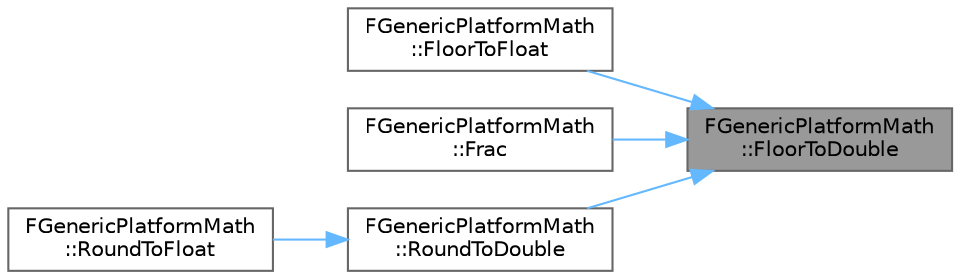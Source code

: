 digraph "FGenericPlatformMath::FloorToDouble"
{
 // INTERACTIVE_SVG=YES
 // LATEX_PDF_SIZE
  bgcolor="transparent";
  edge [fontname=Helvetica,fontsize=10,labelfontname=Helvetica,labelfontsize=10];
  node [fontname=Helvetica,fontsize=10,shape=box,height=0.2,width=0.4];
  rankdir="RL";
  Node1 [id="Node000001",label="FGenericPlatformMath\l::FloorToDouble",height=0.2,width=0.4,color="gray40", fillcolor="grey60", style="filled", fontcolor="black",tooltip="Converts a double to a less or equal integer."];
  Node1 -> Node2 [id="edge1_Node000001_Node000002",dir="back",color="steelblue1",style="solid",tooltip=" "];
  Node2 [id="Node000002",label="FGenericPlatformMath\l::FloorToFloat",height=0.2,width=0.4,color="grey40", fillcolor="white", style="filled",URL="$dd/d7b/structFGenericPlatformMath.html#a5855031eadbd06b830428d6ac70e2160",tooltip=" "];
  Node1 -> Node3 [id="edge2_Node000001_Node000003",dir="back",color="steelblue1",style="solid",tooltip=" "];
  Node3 [id="Node000003",label="FGenericPlatformMath\l::Frac",height=0.2,width=0.4,color="grey40", fillcolor="white", style="filled",URL="$dd/d7b/structFGenericPlatformMath.html#a43136a724d1e20803ca4ae370fd36dd3",tooltip=" "];
  Node1 -> Node4 [id="edge3_Node000001_Node000004",dir="back",color="steelblue1",style="solid",tooltip=" "];
  Node4 [id="Node000004",label="FGenericPlatformMath\l::RoundToDouble",height=0.2,width=0.4,color="grey40", fillcolor="white", style="filled",URL="$dd/d7b/structFGenericPlatformMath.html#a3ee11070c5d6655f5c52196b4f500149",tooltip="Converts a double to the nearest integer."];
  Node4 -> Node5 [id="edge4_Node000004_Node000005",dir="back",color="steelblue1",style="solid",tooltip=" "];
  Node5 [id="Node000005",label="FGenericPlatformMath\l::RoundToFloat",height=0.2,width=0.4,color="grey40", fillcolor="white", style="filled",URL="$dd/d7b/structFGenericPlatformMath.html#ac1a77cb376b3e370cb0f4173408bcc69",tooltip=" "];
}
